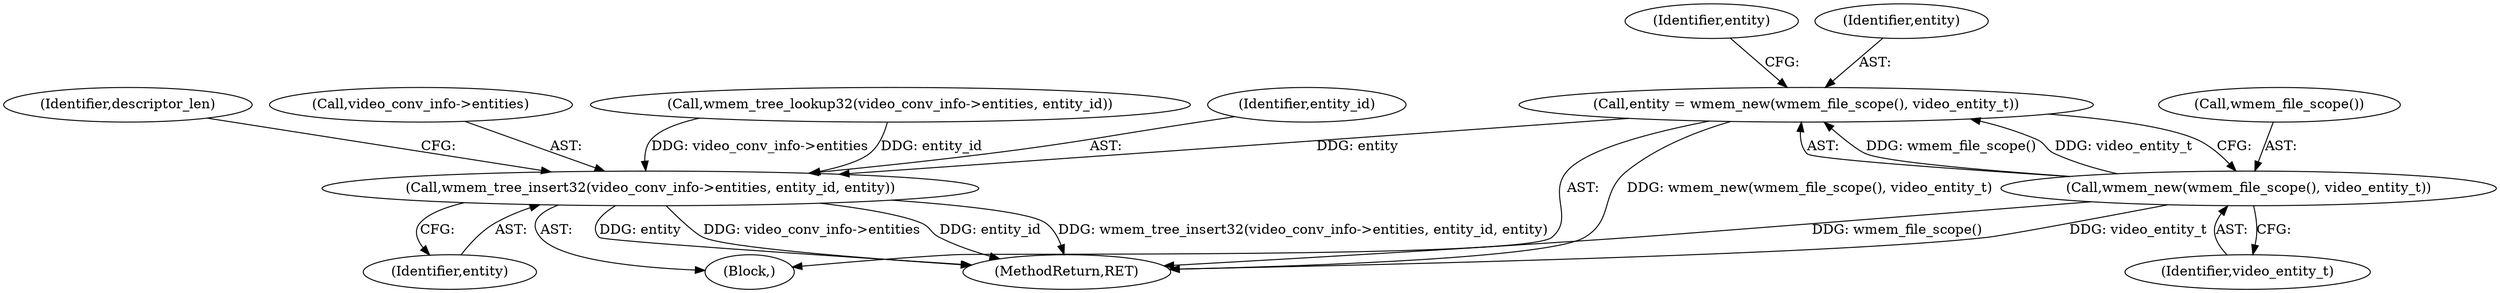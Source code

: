 digraph "0_wireshark_2cb5985bf47bdc8bea78d28483ed224abdd33dc6_2@pointer" {
"1000528" [label="(Call,entity = wmem_new(wmem_file_scope(), video_entity_t))"];
"1000530" [label="(Call,wmem_new(wmem_file_scope(), video_entity_t))"];
"1000548" [label="(Call,wmem_tree_insert32(video_conv_info->entities, entity_id, entity))"];
"1000527" [label="(Block,)"];
"1000531" [label="(Call,wmem_file_scope())"];
"1000519" [label="(Call,wmem_tree_lookup32(video_conv_info->entities, entity_id))"];
"1000528" [label="(Call,entity = wmem_new(wmem_file_scope(), video_entity_t))"];
"1000530" [label="(Call,wmem_new(wmem_file_scope(), video_entity_t))"];
"1000556" [label="(MethodReturn,RET)"];
"1000552" [label="(Identifier,entity_id)"];
"1000532" [label="(Identifier,video_entity_t)"];
"1000535" [label="(Identifier,entity)"];
"1000555" [label="(Identifier,descriptor_len)"];
"1000553" [label="(Identifier,entity)"];
"1000529" [label="(Identifier,entity)"];
"1000549" [label="(Call,video_conv_info->entities)"];
"1000548" [label="(Call,wmem_tree_insert32(video_conv_info->entities, entity_id, entity))"];
"1000528" -> "1000527"  [label="AST: "];
"1000528" -> "1000530"  [label="CFG: "];
"1000529" -> "1000528"  [label="AST: "];
"1000530" -> "1000528"  [label="AST: "];
"1000535" -> "1000528"  [label="CFG: "];
"1000528" -> "1000556"  [label="DDG: wmem_new(wmem_file_scope(), video_entity_t)"];
"1000530" -> "1000528"  [label="DDG: wmem_file_scope()"];
"1000530" -> "1000528"  [label="DDG: video_entity_t"];
"1000528" -> "1000548"  [label="DDG: entity"];
"1000530" -> "1000532"  [label="CFG: "];
"1000531" -> "1000530"  [label="AST: "];
"1000532" -> "1000530"  [label="AST: "];
"1000530" -> "1000556"  [label="DDG: wmem_file_scope()"];
"1000530" -> "1000556"  [label="DDG: video_entity_t"];
"1000548" -> "1000527"  [label="AST: "];
"1000548" -> "1000553"  [label="CFG: "];
"1000549" -> "1000548"  [label="AST: "];
"1000552" -> "1000548"  [label="AST: "];
"1000553" -> "1000548"  [label="AST: "];
"1000555" -> "1000548"  [label="CFG: "];
"1000548" -> "1000556"  [label="DDG: wmem_tree_insert32(video_conv_info->entities, entity_id, entity)"];
"1000548" -> "1000556"  [label="DDG: entity"];
"1000548" -> "1000556"  [label="DDG: video_conv_info->entities"];
"1000548" -> "1000556"  [label="DDG: entity_id"];
"1000519" -> "1000548"  [label="DDG: video_conv_info->entities"];
"1000519" -> "1000548"  [label="DDG: entity_id"];
}

